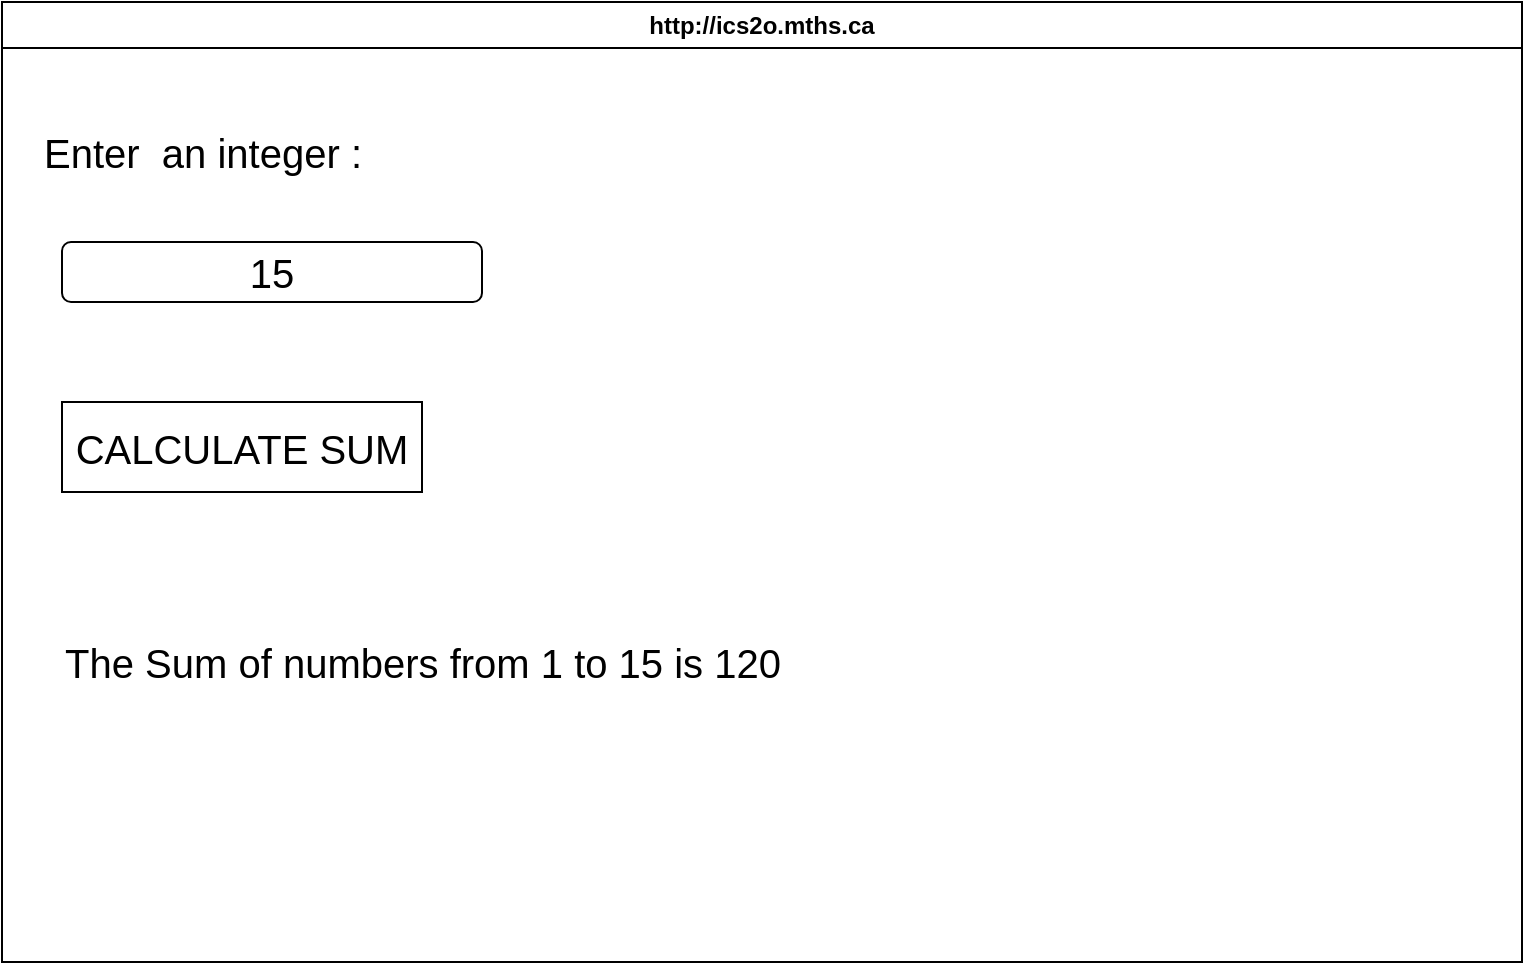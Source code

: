 <mxfile>
    <diagram id="HIP3nbAZw_EuaXWnEj3U" name="Page-1">
        <mxGraphModel dx="591" dy="596" grid="1" gridSize="10" guides="1" tooltips="1" connect="1" arrows="1" fold="1" page="1" pageScale="1" pageWidth="850" pageHeight="1100" math="0" shadow="0">
            <root>
                <mxCell id="0"/>
                <mxCell id="1" parent="0"/>
                <mxCell id="7" value="http://ics2o.mths.ca" style="swimlane;whiteSpace=wrap;html=1;" parent="1" vertex="1">
                    <mxGeometry x="20" y="50" width="760" height="480" as="geometry"/>
                </mxCell>
                <mxCell id="8" value="&lt;font style=&quot;font-size: 20px;&quot;&gt;Enter&amp;nbsp; an integer :&lt;/font&gt;" style="text;html=1;align=center;verticalAlign=middle;resizable=0;points=[];autosize=1;strokeColor=none;fillColor=none;" vertex="1" parent="7">
                    <mxGeometry x="10" y="55" width="180" height="40" as="geometry"/>
                </mxCell>
                <mxCell id="9" value="15" style="rounded=1;whiteSpace=wrap;html=1;fontSize=20;" vertex="1" parent="7">
                    <mxGeometry x="30" y="120" width="210" height="30" as="geometry"/>
                </mxCell>
                <mxCell id="10" value="CALCULATE SUM" style="rounded=0;whiteSpace=wrap;html=1;fontSize=20;" vertex="1" parent="7">
                    <mxGeometry x="30" y="200" width="180" height="45" as="geometry"/>
                </mxCell>
                <mxCell id="11" value="The Sum of numbers from 1 to 15 is 120" style="text;html=1;align=center;verticalAlign=middle;resizable=0;points=[];autosize=1;strokeColor=none;fillColor=none;fontSize=20;" vertex="1" parent="7">
                    <mxGeometry x="20" y="310" width="380" height="40" as="geometry"/>
                </mxCell>
            </root>
        </mxGraphModel>
    </diagram>
</mxfile>
